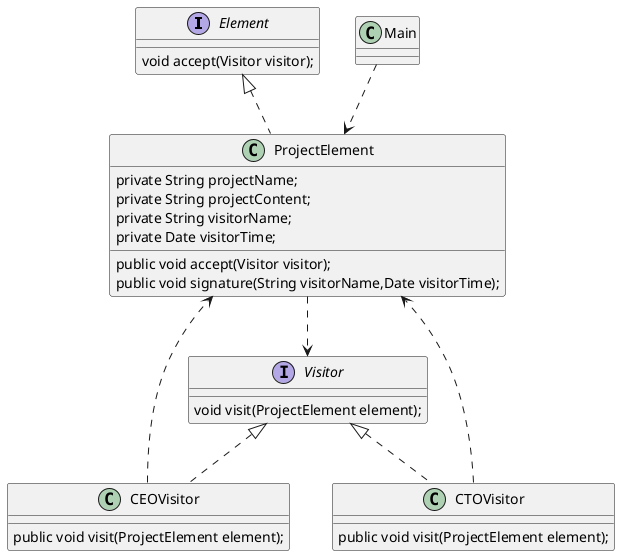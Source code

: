 @startuml
interface Element {
    void accept(Visitor visitor);
}
interface Visitor {
    void visit(ProjectElement element);
}
class CEOVisitor implements Visitor{
    public void visit(ProjectElement element);
}
class CTOVisitor implements Visitor{
    public void visit(ProjectElement element);
}
CEOVisitor ..>ProjectElement
CTOVisitor ..>ProjectElement
ProjectElement ..>Visitor
class ProjectElement implements Element{
    private String projectName;
    private String projectContent;
    private String visitorName;
    private Date visitorTime;
    public void accept(Visitor visitor);
    public void signature(String visitorName,Date visitorTime);
}
class Main{}
Main ..>ProjectElement
@enduml